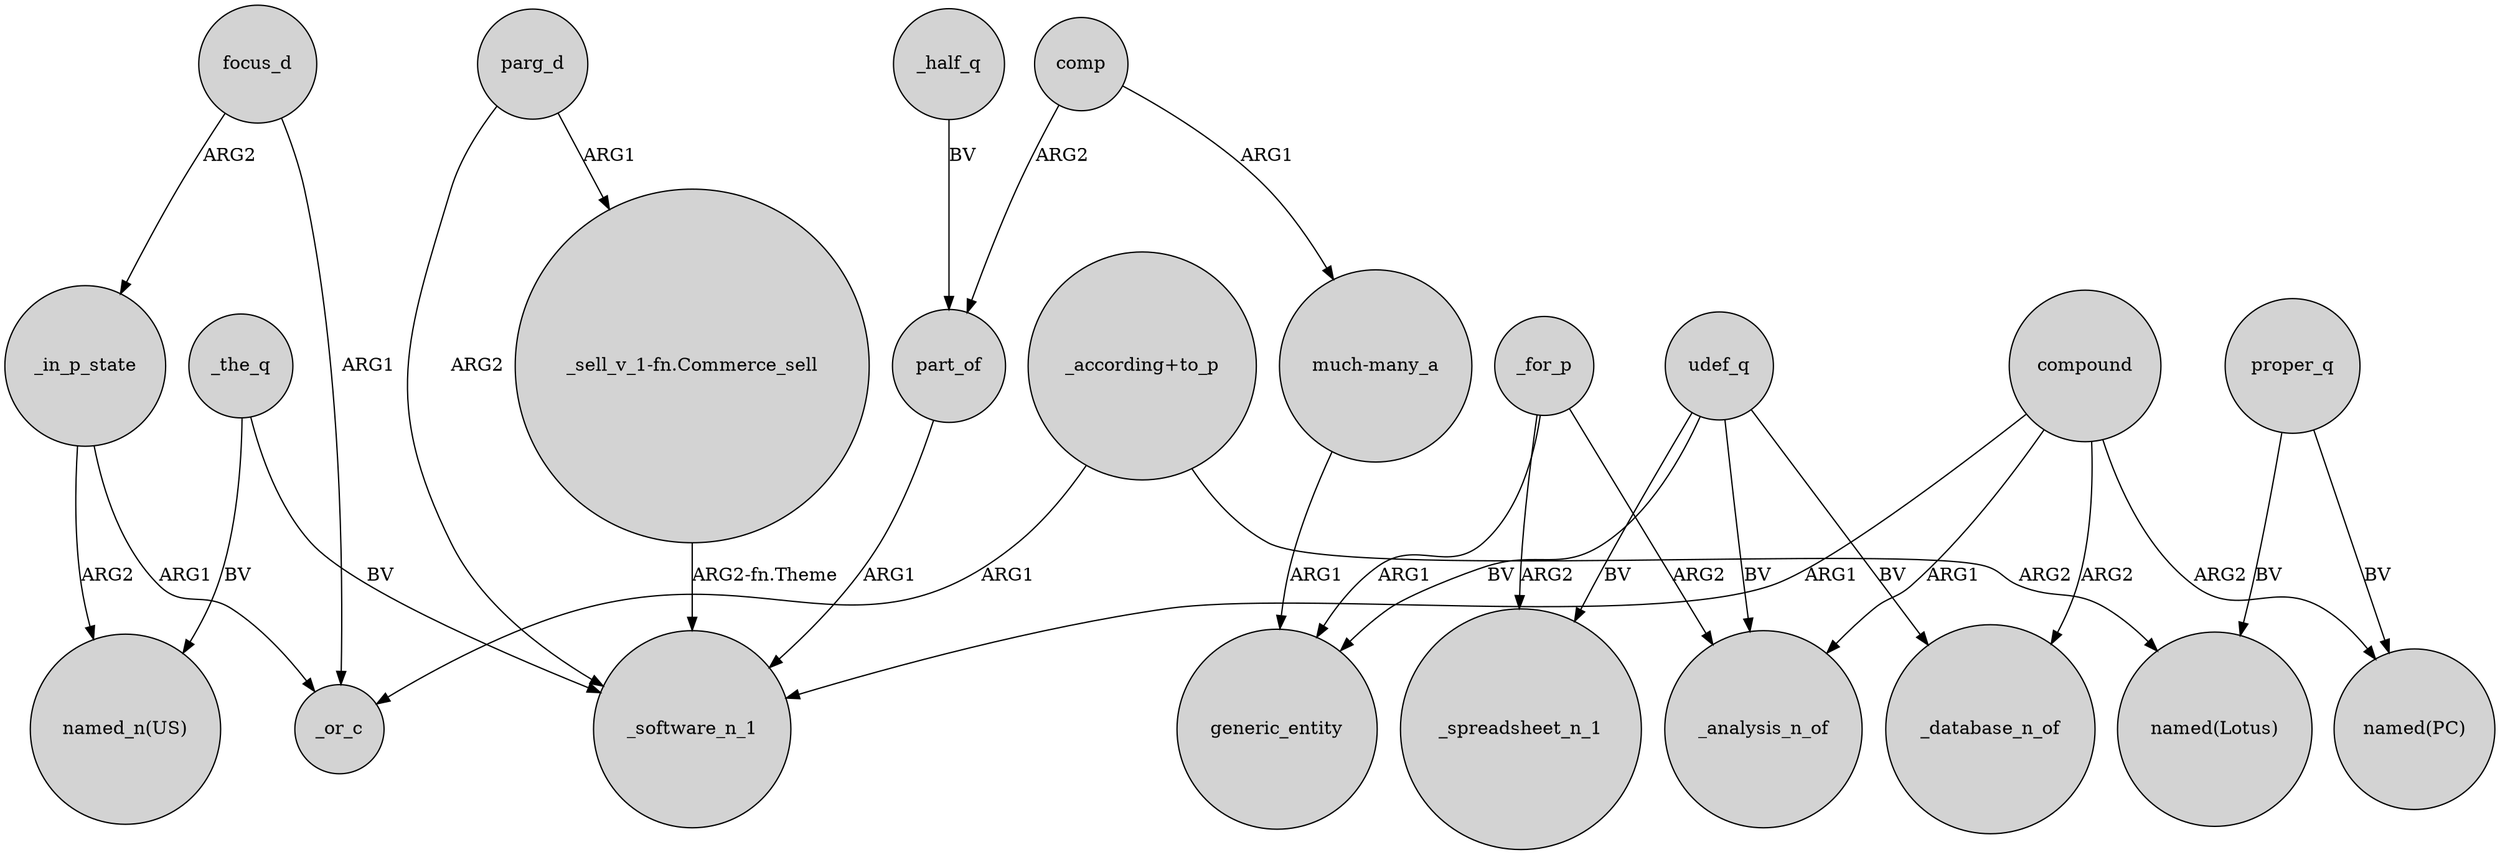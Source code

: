 digraph {
	node [shape=circle style=filled]
	"_according+to_p" -> _or_c [label=ARG1]
	udef_q -> generic_entity [label=BV]
	_for_p -> _spreadsheet_n_1 [label=ARG2]
	_for_p -> _analysis_n_of [label=ARG2]
	compound -> _analysis_n_of [label=ARG1]
	"much-many_a" -> generic_entity [label=ARG1]
	comp -> part_of [label=ARG2]
	focus_d -> _in_p_state [label=ARG2]
	proper_q -> "named(Lotus)" [label=BV]
	"_sell_v_1-fn.Commerce_sell" -> _software_n_1 [label="ARG2-fn.Theme"]
	parg_d -> "_sell_v_1-fn.Commerce_sell" [label=ARG1]
	_for_p -> generic_entity [label=ARG1]
	proper_q -> "named(PC)" [label=BV]
	_the_q -> _software_n_1 [label=BV]
	_the_q -> "named_n(US)" [label=BV]
	udef_q -> _spreadsheet_n_1 [label=BV]
	part_of -> _software_n_1 [label=ARG1]
	comp -> "much-many_a" [label=ARG1]
	udef_q -> _database_n_of [label=BV]
	_half_q -> part_of [label=BV]
	"_according+to_p" -> "named(Lotus)" [label=ARG2]
	_in_p_state -> _or_c [label=ARG1]
	_in_p_state -> "named_n(US)" [label=ARG2]
	compound -> _software_n_1 [label=ARG1]
	compound -> "named(PC)" [label=ARG2]
	parg_d -> _software_n_1 [label=ARG2]
	focus_d -> _or_c [label=ARG1]
	udef_q -> _analysis_n_of [label=BV]
	compound -> _database_n_of [label=ARG2]
}
